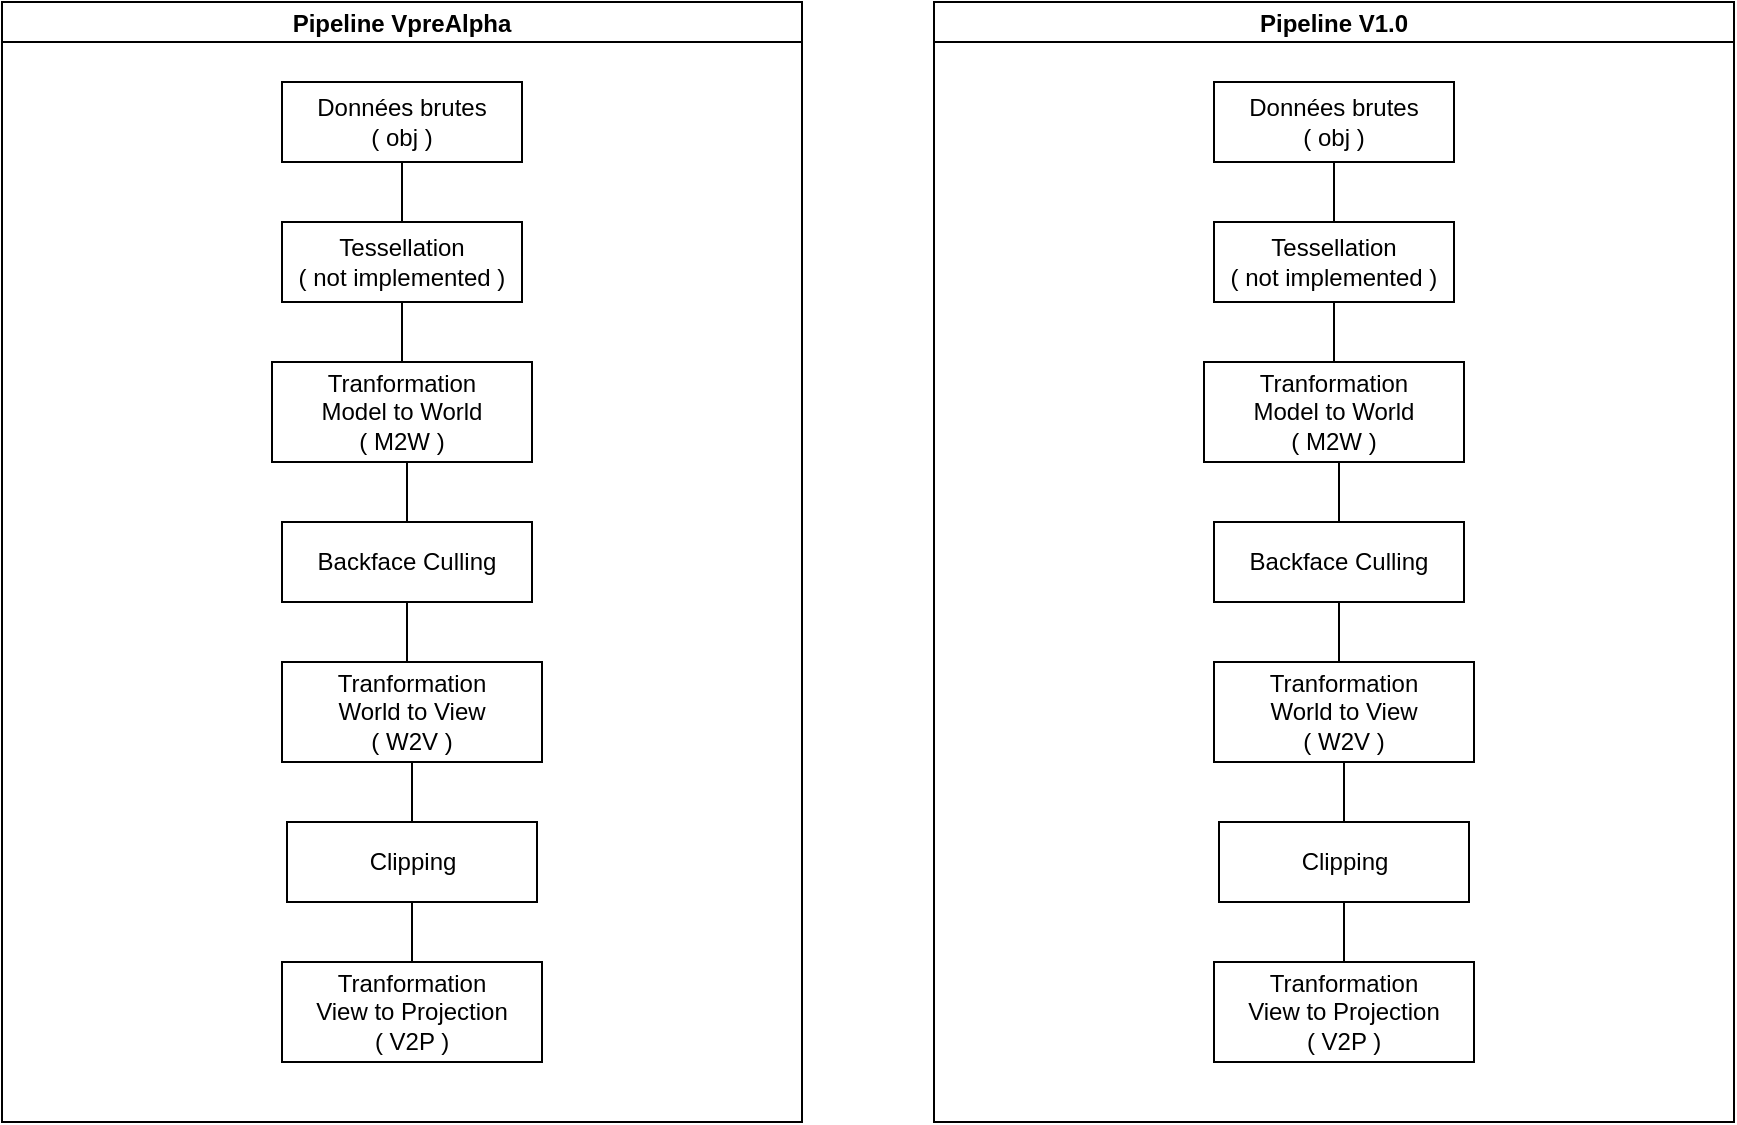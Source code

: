 <mxfile>
    <diagram id="4wovr_GFPvuaUTkw3tU6" name="Page-1">
        <mxGraphModel dx="986" dy="486" grid="1" gridSize="10" guides="1" tooltips="1" connect="1" arrows="1" fold="1" page="0" pageScale="1" pageWidth="827" pageHeight="1169" math="0" shadow="0">
            <root>
                <mxCell id="0"/>
                <mxCell id="1" parent="0"/>
                <mxCell id="11" value="Pipeline VpreAlpha" style="swimlane;startSize=20;horizontal=1;containerType=tree;" parent="1" vertex="1">
                    <mxGeometry x="214" y="40" width="400" height="560" as="geometry"/>
                </mxCell>
                <mxCell id="12" value="" style="edgeStyle=elbowEdgeStyle;elbow=vertical;sourcePerimeterSpacing=0;targetPerimeterSpacing=0;startArrow=none;endArrow=none;rounded=0;curved=0;" parent="11" source="13" target="14" edge="1">
                    <mxGeometry relative="1" as="geometry"/>
                </mxCell>
                <mxCell id="13" value="Données brutes&lt;br&gt;( obj )" style="whiteSpace=wrap;html=1;treeFolding=1;treeMoving=1;newEdgeStyle={&quot;edgeStyle&quot;:&quot;elbowEdgeStyle&quot;,&quot;startArrow&quot;:&quot;none&quot;,&quot;endArrow&quot;:&quot;none&quot;};" parent="11" vertex="1">
                    <mxGeometry x="140" y="40" width="120" height="40" as="geometry"/>
                </mxCell>
                <mxCell id="16" style="edgeStyle=elbowEdgeStyle;html=1;startArrow=none;endArrow=none;" parent="11" source="14" target="15" edge="1">
                    <mxGeometry relative="1" as="geometry"/>
                </mxCell>
                <mxCell id="14" value="Tessellation&lt;br&gt;( not implemented )" style="whiteSpace=wrap;html=1;treeFolding=1;treeMoving=1;newEdgeStyle={&quot;edgeStyle&quot;:&quot;elbowEdgeStyle&quot;,&quot;startArrow&quot;:&quot;none&quot;,&quot;endArrow&quot;:&quot;none&quot;};" parent="11" vertex="1">
                    <mxGeometry x="140" y="110" width="120" height="40" as="geometry"/>
                </mxCell>
                <mxCell id="18" style="edgeStyle=elbowEdgeStyle;html=1;startArrow=none;endArrow=none;entryX=0.5;entryY=0;entryDx=0;entryDy=0;" parent="11" source="15" target="17" edge="1">
                    <mxGeometry relative="1" as="geometry"/>
                </mxCell>
                <mxCell id="15" value="Tranformation&lt;br&gt;Model to World&lt;br&gt;( M2W )" style="whiteSpace=wrap;html=1;treeFolding=1;treeMoving=1;newEdgeStyle={&quot;edgeStyle&quot;:&quot;elbowEdgeStyle&quot;,&quot;startArrow&quot;:&quot;none&quot;,&quot;endArrow&quot;:&quot;none&quot;};" parent="11" vertex="1">
                    <mxGeometry x="135" y="180" width="130" height="50" as="geometry"/>
                </mxCell>
                <mxCell id="20" style="edgeStyle=elbowEdgeStyle;html=1;startArrow=none;endArrow=none;" parent="11" source="17" target="19" edge="1">
                    <mxGeometry relative="1" as="geometry"/>
                </mxCell>
                <mxCell id="17" value="Backface Culling" style="whiteSpace=wrap;html=1;treeFolding=1;treeMoving=1;newEdgeStyle={&quot;edgeStyle&quot;:&quot;elbowEdgeStyle&quot;,&quot;startArrow&quot;:&quot;none&quot;,&quot;endArrow&quot;:&quot;none&quot;};" parent="11" vertex="1">
                    <mxGeometry x="140" y="260" width="125" height="40" as="geometry"/>
                </mxCell>
                <mxCell id="23" style="edgeStyle=elbowEdgeStyle;html=1;startArrow=none;endArrow=none;" parent="11" source="19" target="21" edge="1">
                    <mxGeometry relative="1" as="geometry"/>
                </mxCell>
                <mxCell id="19" value="Tranformation&lt;br&gt;World to View&lt;br&gt;( W2V )" style="whiteSpace=wrap;html=1;treeFolding=1;treeMoving=1;newEdgeStyle={&quot;edgeStyle&quot;:&quot;elbowEdgeStyle&quot;,&quot;startArrow&quot;:&quot;none&quot;,&quot;endArrow&quot;:&quot;none&quot;};" parent="11" vertex="1">
                    <mxGeometry x="140" y="330" width="130" height="50" as="geometry"/>
                </mxCell>
                <mxCell id="25" style="edgeStyle=elbowEdgeStyle;html=1;startArrow=none;endArrow=none;entryX=0.5;entryY=0;entryDx=0;entryDy=0;" parent="11" source="21" target="22" edge="1">
                    <mxGeometry relative="1" as="geometry"/>
                </mxCell>
                <mxCell id="21" value="Clipping" style="whiteSpace=wrap;html=1;treeFolding=1;treeMoving=1;newEdgeStyle={&quot;edgeStyle&quot;:&quot;elbowEdgeStyle&quot;,&quot;startArrow&quot;:&quot;none&quot;,&quot;endArrow&quot;:&quot;none&quot;};" parent="11" vertex="1">
                    <mxGeometry x="142.5" y="410" width="125" height="40" as="geometry"/>
                </mxCell>
                <mxCell id="22" value="Tranformation&lt;br&gt;View to Projection&lt;br&gt;( V2P )" style="whiteSpace=wrap;html=1;treeFolding=1;treeMoving=1;newEdgeStyle={&quot;edgeStyle&quot;:&quot;elbowEdgeStyle&quot;,&quot;startArrow&quot;:&quot;none&quot;,&quot;endArrow&quot;:&quot;none&quot;};" parent="11" vertex="1">
                    <mxGeometry x="140" y="480" width="130" height="50" as="geometry"/>
                </mxCell>
                <mxCell id="26" value="Pipeline V1.0" style="swimlane;startSize=20;horizontal=1;containerType=tree;" parent="1" vertex="1">
                    <mxGeometry x="680" y="40" width="400" height="560" as="geometry"/>
                </mxCell>
                <mxCell id="27" value="" style="edgeStyle=elbowEdgeStyle;elbow=vertical;sourcePerimeterSpacing=0;targetPerimeterSpacing=0;startArrow=none;endArrow=none;rounded=0;curved=0;" parent="26" source="28" target="30" edge="1">
                    <mxGeometry relative="1" as="geometry"/>
                </mxCell>
                <mxCell id="28" value="Données brutes&lt;br&gt;( obj )" style="whiteSpace=wrap;html=1;treeFolding=1;treeMoving=1;newEdgeStyle={&quot;edgeStyle&quot;:&quot;elbowEdgeStyle&quot;,&quot;startArrow&quot;:&quot;none&quot;,&quot;endArrow&quot;:&quot;none&quot;};" parent="26" vertex="1">
                    <mxGeometry x="140" y="40" width="120" height="40" as="geometry"/>
                </mxCell>
                <mxCell id="29" style="edgeStyle=elbowEdgeStyle;html=1;startArrow=none;endArrow=none;" parent="26" source="30" target="32" edge="1">
                    <mxGeometry relative="1" as="geometry"/>
                </mxCell>
                <mxCell id="30" value="Tessellation&lt;br&gt;( not implemented )" style="whiteSpace=wrap;html=1;treeFolding=1;treeMoving=1;newEdgeStyle={&quot;edgeStyle&quot;:&quot;elbowEdgeStyle&quot;,&quot;startArrow&quot;:&quot;none&quot;,&quot;endArrow&quot;:&quot;none&quot;};" parent="26" vertex="1">
                    <mxGeometry x="140" y="110" width="120" height="40" as="geometry"/>
                </mxCell>
                <mxCell id="31" style="edgeStyle=elbowEdgeStyle;html=1;startArrow=none;endArrow=none;entryX=0.5;entryY=0;entryDx=0;entryDy=0;" parent="26" source="32" target="34" edge="1">
                    <mxGeometry relative="1" as="geometry"/>
                </mxCell>
                <mxCell id="32" value="Tranformation&lt;br&gt;Model to World&lt;br&gt;( M2W )" style="whiteSpace=wrap;html=1;treeFolding=1;treeMoving=1;newEdgeStyle={&quot;edgeStyle&quot;:&quot;elbowEdgeStyle&quot;,&quot;startArrow&quot;:&quot;none&quot;,&quot;endArrow&quot;:&quot;none&quot;};" parent="26" vertex="1">
                    <mxGeometry x="135" y="180" width="130" height="50" as="geometry"/>
                </mxCell>
                <mxCell id="33" style="edgeStyle=elbowEdgeStyle;html=1;startArrow=none;endArrow=none;" parent="26" source="34" target="36" edge="1">
                    <mxGeometry relative="1" as="geometry"/>
                </mxCell>
                <mxCell id="34" value="Backface Culling" style="whiteSpace=wrap;html=1;treeFolding=1;treeMoving=1;newEdgeStyle={&quot;edgeStyle&quot;:&quot;elbowEdgeStyle&quot;,&quot;startArrow&quot;:&quot;none&quot;,&quot;endArrow&quot;:&quot;none&quot;};" parent="26" vertex="1">
                    <mxGeometry x="140" y="260" width="125" height="40" as="geometry"/>
                </mxCell>
                <mxCell id="35" style="edgeStyle=elbowEdgeStyle;html=1;startArrow=none;endArrow=none;" parent="26" source="36" target="38" edge="1">
                    <mxGeometry relative="1" as="geometry"/>
                </mxCell>
                <mxCell id="36" value="Tranformation&lt;br&gt;World to View&lt;br&gt;( W2V )" style="whiteSpace=wrap;html=1;treeFolding=1;treeMoving=1;newEdgeStyle={&quot;edgeStyle&quot;:&quot;elbowEdgeStyle&quot;,&quot;startArrow&quot;:&quot;none&quot;,&quot;endArrow&quot;:&quot;none&quot;};" parent="26" vertex="1">
                    <mxGeometry x="140" y="330" width="130" height="50" as="geometry"/>
                </mxCell>
                <mxCell id="37" style="edgeStyle=elbowEdgeStyle;html=1;startArrow=none;endArrow=none;entryX=0.5;entryY=0;entryDx=0;entryDy=0;" parent="26" source="38" target="39" edge="1">
                    <mxGeometry relative="1" as="geometry"/>
                </mxCell>
                <mxCell id="38" value="Clipping" style="whiteSpace=wrap;html=1;treeFolding=1;treeMoving=1;newEdgeStyle={&quot;edgeStyle&quot;:&quot;elbowEdgeStyle&quot;,&quot;startArrow&quot;:&quot;none&quot;,&quot;endArrow&quot;:&quot;none&quot;};" parent="26" vertex="1">
                    <mxGeometry x="142.5" y="410" width="125" height="40" as="geometry"/>
                </mxCell>
                <mxCell id="39" value="Tranformation&lt;br&gt;View to Projection&lt;br&gt;( V2P )" style="whiteSpace=wrap;html=1;treeFolding=1;treeMoving=1;newEdgeStyle={&quot;edgeStyle&quot;:&quot;elbowEdgeStyle&quot;,&quot;startArrow&quot;:&quot;none&quot;,&quot;endArrow&quot;:&quot;none&quot;};" parent="26" vertex="1">
                    <mxGeometry x="140" y="480" width="130" height="50" as="geometry"/>
                </mxCell>
            </root>
        </mxGraphModel>
    </diagram>
</mxfile>